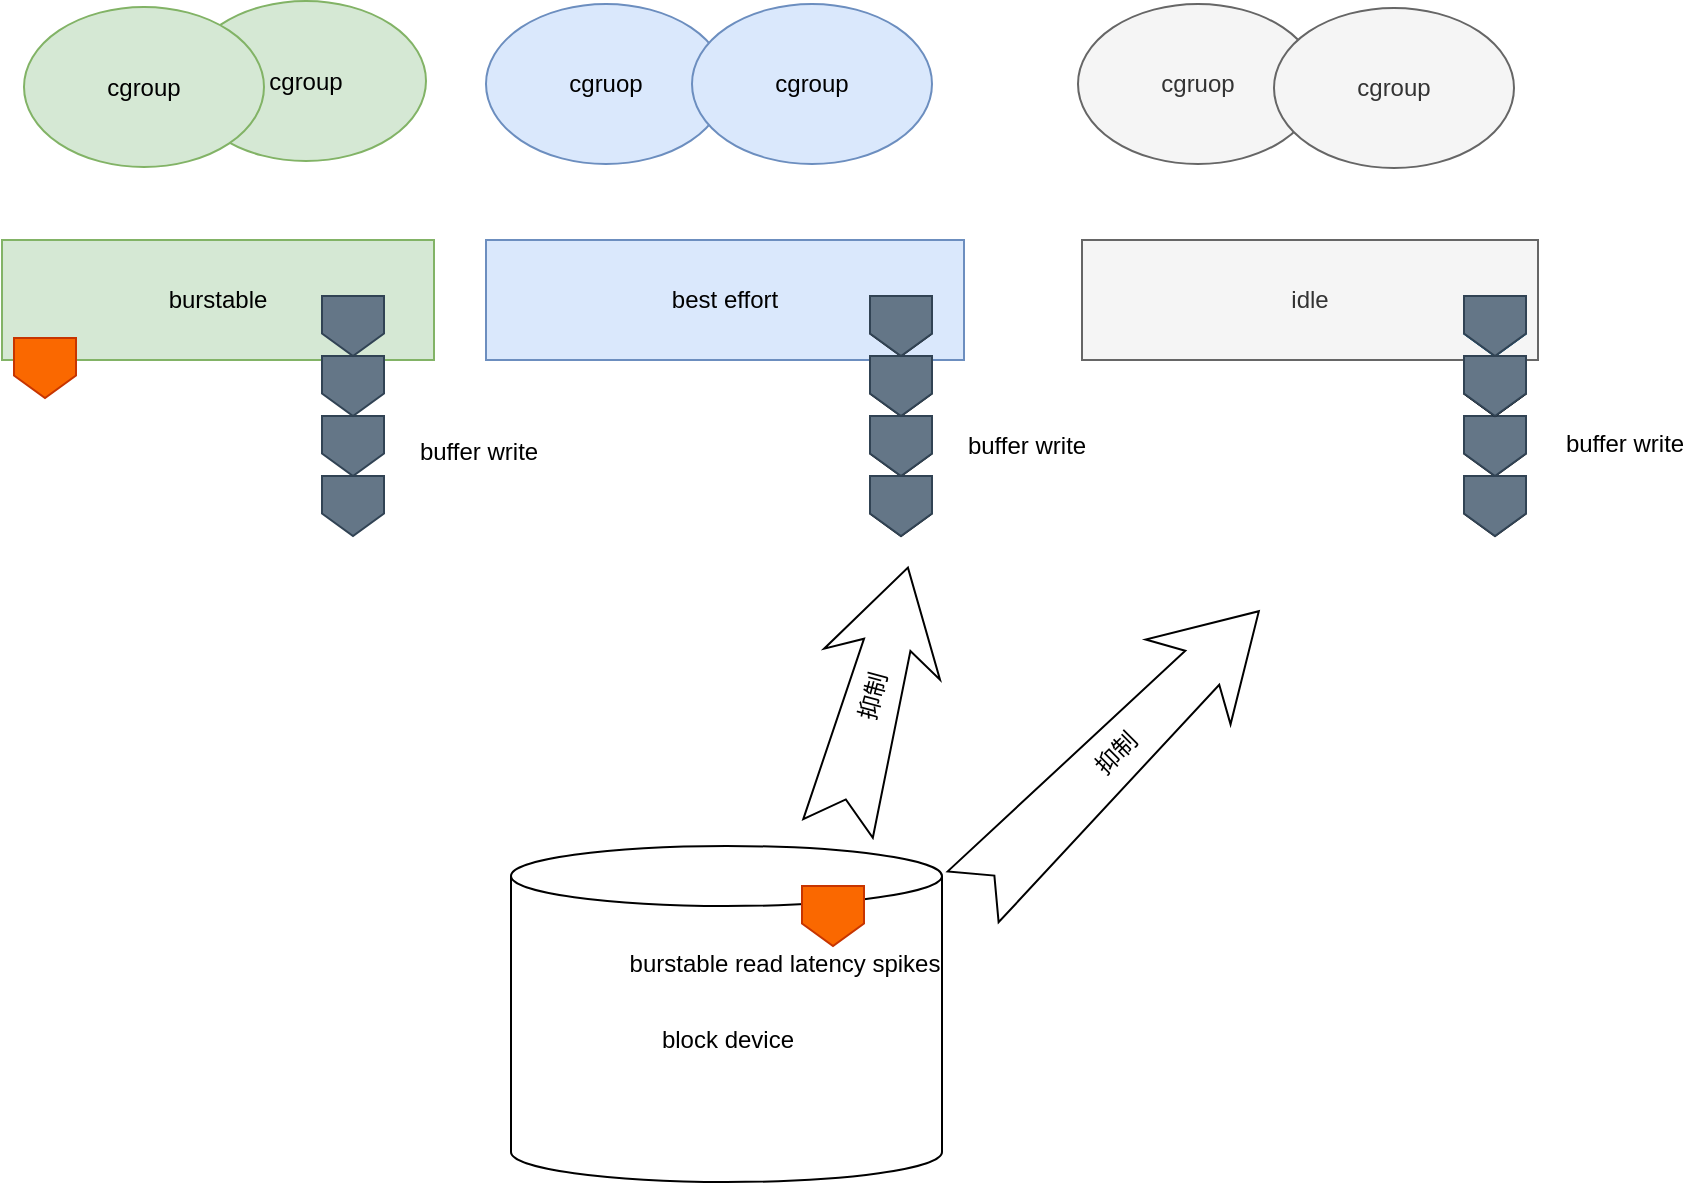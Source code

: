 <mxfile version="15.3.5" type="github"><diagram id="UTyVhxPOTciS0GnHC7vw" name="Page-1"><mxGraphModel dx="1666" dy="922" grid="0" gridSize="10" guides="1" tooltips="1" connect="1" arrows="1" fold="1" page="0" pageScale="1" pageWidth="827" pageHeight="1169" math="0" shadow="0"><root><mxCell id="0"/><mxCell id="1" parent="0"/><mxCell id="DZ9hwJMcDMUGt3pUxzF8-1" value="burstable" style="rounded=0;whiteSpace=wrap;html=1;hachureGap=4;pointerEvents=0;fillColor=#d5e8d4;strokeColor=#82b366;" vertex="1" parent="1"><mxGeometry x="81" y="325" width="216" height="60" as="geometry"/></mxCell><mxCell id="DZ9hwJMcDMUGt3pUxzF8-2" value="best effort" style="rounded=0;whiteSpace=wrap;html=1;hachureGap=4;pointerEvents=0;fillColor=#dae8fc;strokeColor=#6c8ebf;" vertex="1" parent="1"><mxGeometry x="323" y="325" width="239" height="60" as="geometry"/></mxCell><mxCell id="DZ9hwJMcDMUGt3pUxzF8-3" value="idle" style="rounded=0;whiteSpace=wrap;html=1;hachureGap=4;pointerEvents=0;fillColor=#f5f5f5;strokeColor=#666666;fontColor=#333333;" vertex="1" parent="1"><mxGeometry x="621" y="325" width="228" height="60" as="geometry"/></mxCell><mxCell id="DZ9hwJMcDMUGt3pUxzF8-6" value="cgroup" style="ellipse;whiteSpace=wrap;html=1;hachureGap=4;pointerEvents=0;fillColor=#d5e8d4;strokeColor=#82b366;" vertex="1" parent="1"><mxGeometry x="173" y="205.5" width="120" height="80" as="geometry"/></mxCell><mxCell id="DZ9hwJMcDMUGt3pUxzF8-7" value="cgruop" style="ellipse;whiteSpace=wrap;html=1;hachureGap=4;pointerEvents=0;fillColor=#dae8fc;strokeColor=#6c8ebf;" vertex="1" parent="1"><mxGeometry x="323" y="207" width="120" height="80" as="geometry"/></mxCell><mxCell id="DZ9hwJMcDMUGt3pUxzF8-8" value="cgruop" style="ellipse;whiteSpace=wrap;html=1;hachureGap=4;pointerEvents=0;fillColor=#f5f5f5;strokeColor=#666666;fontColor=#333333;" vertex="1" parent="1"><mxGeometry x="619" y="207" width="120" height="80" as="geometry"/></mxCell><mxCell id="DZ9hwJMcDMUGt3pUxzF8-10" value="cgroup" style="ellipse;whiteSpace=wrap;html=1;hachureGap=4;pointerEvents=0;fillColor=#d5e8d4;strokeColor=#82b366;" vertex="1" parent="1"><mxGeometry x="92" y="208.5" width="120" height="80" as="geometry"/></mxCell><mxCell id="DZ9hwJMcDMUGt3pUxzF8-12" value="cgroup" style="ellipse;whiteSpace=wrap;html=1;hachureGap=4;pointerEvents=0;fillColor=#dae8fc;strokeColor=#6c8ebf;" vertex="1" parent="1"><mxGeometry x="426" y="207" width="120" height="80" as="geometry"/></mxCell><mxCell id="DZ9hwJMcDMUGt3pUxzF8-13" value="cgroup" style="ellipse;whiteSpace=wrap;html=1;hachureGap=4;pointerEvents=0;fillColor=#f5f5f5;strokeColor=#666666;fontColor=#333333;" vertex="1" parent="1"><mxGeometry x="717" y="209" width="120" height="80" as="geometry"/></mxCell><mxCell id="DZ9hwJMcDMUGt3pUxzF8-15" value="block device" style="shape=cylinder3;whiteSpace=wrap;html=1;boundedLbl=1;backgroundOutline=1;size=15;hachureGap=4;pointerEvents=0;" vertex="1" parent="1"><mxGeometry x="335.5" y="628" width="215.5" height="168" as="geometry"/></mxCell><mxCell id="DZ9hwJMcDMUGt3pUxzF8-20" value="抑制" style="html=1;shadow=0;dashed=0;align=center;verticalAlign=middle;shape=mxgraph.arrows2.stylisedArrow;dy=0.6;dx=40;notch=15;feather=0.4;hachureGap=4;pointerEvents=0;rotation=-75;" vertex="1" parent="1"><mxGeometry x="449" y="524" width="135" height="60" as="geometry"/></mxCell><mxCell id="DZ9hwJMcDMUGt3pUxzF8-21" value="抑制" style="html=1;shadow=0;dashed=0;align=center;verticalAlign=middle;shape=mxgraph.arrows2.stylisedArrow;dy=0.6;dx=40;notch=15;feather=0.4;hachureGap=4;pointerEvents=0;rotation=-45;" vertex="1" parent="1"><mxGeometry x="537" y="552" width="202" height="60" as="geometry"/></mxCell><mxCell id="DZ9hwJMcDMUGt3pUxzF8-27" value="" style="group" vertex="1" connectable="0" parent="1"><mxGeometry x="241" y="353" width="602" height="120" as="geometry"/></mxCell><mxCell id="DZ9hwJMcDMUGt3pUxzF8-23" value="" style="shape=offPageConnector;whiteSpace=wrap;html=1;hachureGap=4;pointerEvents=0;fillColor=#647687;strokeColor=#314354;fontColor=#ffffff;" vertex="1" parent="DZ9hwJMcDMUGt3pUxzF8-27"><mxGeometry y="60" width="31" height="30" as="geometry"/></mxCell><mxCell id="DZ9hwJMcDMUGt3pUxzF8-24" value="" style="shape=offPageConnector;whiteSpace=wrap;html=1;hachureGap=4;pointerEvents=0;fillColor=#647687;strokeColor=#314354;fontColor=#ffffff;" vertex="1" parent="DZ9hwJMcDMUGt3pUxzF8-27"><mxGeometry y="30" width="31" height="30" as="geometry"/></mxCell><mxCell id="DZ9hwJMcDMUGt3pUxzF8-25" value="" style="shape=offPageConnector;whiteSpace=wrap;html=1;hachureGap=4;pointerEvents=0;fillColor=#647687;strokeColor=#314354;fontColor=#ffffff;" vertex="1" parent="DZ9hwJMcDMUGt3pUxzF8-27"><mxGeometry y="90" width="31" height="30" as="geometry"/></mxCell><mxCell id="DZ9hwJMcDMUGt3pUxzF8-26" value="" style="shape=offPageConnector;whiteSpace=wrap;html=1;hachureGap=4;pointerEvents=0;fillColor=#647687;strokeColor=#314354;fontColor=#ffffff;" vertex="1" parent="DZ9hwJMcDMUGt3pUxzF8-27"><mxGeometry width="31" height="30" as="geometry"/></mxCell><mxCell id="DZ9hwJMcDMUGt3pUxzF8-38" value="" style="group" vertex="1" connectable="0" parent="DZ9hwJMcDMUGt3pUxzF8-27"><mxGeometry x="571" width="31" height="120" as="geometry"/></mxCell><mxCell id="DZ9hwJMcDMUGt3pUxzF8-39" value="" style="shape=offPageConnector;whiteSpace=wrap;html=1;hachureGap=4;pointerEvents=0;" vertex="1" parent="DZ9hwJMcDMUGt3pUxzF8-38"><mxGeometry y="60" width="31" height="30" as="geometry"/></mxCell><mxCell id="DZ9hwJMcDMUGt3pUxzF8-40" value="" style="shape=offPageConnector;whiteSpace=wrap;html=1;hachureGap=4;pointerEvents=0;" vertex="1" parent="DZ9hwJMcDMUGt3pUxzF8-38"><mxGeometry y="30" width="31" height="30" as="geometry"/></mxCell><mxCell id="DZ9hwJMcDMUGt3pUxzF8-41" value="" style="shape=offPageConnector;whiteSpace=wrap;html=1;hachureGap=4;pointerEvents=0;" vertex="1" parent="DZ9hwJMcDMUGt3pUxzF8-38"><mxGeometry y="90" width="31" height="30" as="geometry"/></mxCell><mxCell id="DZ9hwJMcDMUGt3pUxzF8-42" value="" style="shape=offPageConnector;whiteSpace=wrap;html=1;hachureGap=4;pointerEvents=0;" vertex="1" parent="DZ9hwJMcDMUGt3pUxzF8-38"><mxGeometry width="31" height="30" as="geometry"/></mxCell><mxCell id="DZ9hwJMcDMUGt3pUxzF8-43" value="" style="group" vertex="1" connectable="0" parent="DZ9hwJMcDMUGt3pUxzF8-27"><mxGeometry x="274" width="31" height="120" as="geometry"/></mxCell><mxCell id="DZ9hwJMcDMUGt3pUxzF8-44" value="" style="shape=offPageConnector;whiteSpace=wrap;html=1;hachureGap=4;pointerEvents=0;" vertex="1" parent="DZ9hwJMcDMUGt3pUxzF8-43"><mxGeometry y="60" width="31" height="30" as="geometry"/></mxCell><mxCell id="DZ9hwJMcDMUGt3pUxzF8-45" value="" style="shape=offPageConnector;whiteSpace=wrap;html=1;hachureGap=4;pointerEvents=0;" vertex="1" parent="DZ9hwJMcDMUGt3pUxzF8-43"><mxGeometry y="30" width="31" height="30" as="geometry"/></mxCell><mxCell id="DZ9hwJMcDMUGt3pUxzF8-46" value="" style="shape=offPageConnector;whiteSpace=wrap;html=1;hachureGap=4;pointerEvents=0;" vertex="1" parent="DZ9hwJMcDMUGt3pUxzF8-43"><mxGeometry y="90" width="31" height="30" as="geometry"/></mxCell><mxCell id="DZ9hwJMcDMUGt3pUxzF8-47" value="" style="shape=offPageConnector;whiteSpace=wrap;html=1;hachureGap=4;pointerEvents=0;" vertex="1" parent="DZ9hwJMcDMUGt3pUxzF8-43"><mxGeometry width="31" height="30" as="geometry"/></mxCell><mxCell id="DZ9hwJMcDMUGt3pUxzF8-58" value="buffer write" style="text;html=1;align=center;verticalAlign=middle;resizable=0;points=[];autosize=1;strokeColor=none;fillColor=none;" vertex="1" parent="DZ9hwJMcDMUGt3pUxzF8-27"><mxGeometry x="317" y="66" width="69" height="18" as="geometry"/></mxCell><mxCell id="DZ9hwJMcDMUGt3pUxzF8-59" value="buffer write" style="text;html=1;align=center;verticalAlign=middle;resizable=0;points=[];autosize=1;strokeColor=none;fillColor=none;" vertex="1" parent="DZ9hwJMcDMUGt3pUxzF8-27"><mxGeometry x="43" y="69" width="69" height="18" as="geometry"/></mxCell><mxCell id="DZ9hwJMcDMUGt3pUxzF8-28" value="" style="group" vertex="1" connectable="0" parent="1"><mxGeometry x="515" y="353" width="31" height="120" as="geometry"/></mxCell><mxCell id="DZ9hwJMcDMUGt3pUxzF8-29" value="" style="shape=offPageConnector;whiteSpace=wrap;html=1;hachureGap=4;pointerEvents=0;fillColor=#647687;strokeColor=#314354;fontColor=#ffffff;" vertex="1" parent="DZ9hwJMcDMUGt3pUxzF8-28"><mxGeometry y="60" width="31" height="30" as="geometry"/></mxCell><mxCell id="DZ9hwJMcDMUGt3pUxzF8-30" value="" style="shape=offPageConnector;whiteSpace=wrap;html=1;hachureGap=4;pointerEvents=0;fillColor=#647687;strokeColor=#314354;fontColor=#ffffff;" vertex="1" parent="DZ9hwJMcDMUGt3pUxzF8-28"><mxGeometry y="30" width="31" height="30" as="geometry"/></mxCell><mxCell id="DZ9hwJMcDMUGt3pUxzF8-31" value="" style="shape=offPageConnector;whiteSpace=wrap;html=1;hachureGap=4;pointerEvents=0;fillColor=#647687;strokeColor=#314354;fontColor=#ffffff;" vertex="1" parent="DZ9hwJMcDMUGt3pUxzF8-28"><mxGeometry y="90" width="31" height="30" as="geometry"/></mxCell><mxCell id="DZ9hwJMcDMUGt3pUxzF8-32" value="" style="shape=offPageConnector;whiteSpace=wrap;html=1;hachureGap=4;pointerEvents=0;fillColor=#647687;strokeColor=#314354;fontColor=#ffffff;" vertex="1" parent="DZ9hwJMcDMUGt3pUxzF8-28"><mxGeometry width="31" height="30" as="geometry"/></mxCell><mxCell id="DZ9hwJMcDMUGt3pUxzF8-33" value="" style="group" vertex="1" connectable="0" parent="1"><mxGeometry x="812" y="353" width="31" height="120" as="geometry"/></mxCell><mxCell id="DZ9hwJMcDMUGt3pUxzF8-34" value="" style="shape=offPageConnector;whiteSpace=wrap;html=1;hachureGap=4;pointerEvents=0;fillColor=#647687;strokeColor=#314354;fontColor=#ffffff;" vertex="1" parent="DZ9hwJMcDMUGt3pUxzF8-33"><mxGeometry y="60" width="31" height="30" as="geometry"/></mxCell><mxCell id="DZ9hwJMcDMUGt3pUxzF8-35" value="" style="shape=offPageConnector;whiteSpace=wrap;html=1;hachureGap=4;pointerEvents=0;" vertex="1" parent="DZ9hwJMcDMUGt3pUxzF8-33"><mxGeometry y="30" width="31" height="30" as="geometry"/></mxCell><mxCell id="DZ9hwJMcDMUGt3pUxzF8-36" value="" style="shape=offPageConnector;whiteSpace=wrap;html=1;hachureGap=4;pointerEvents=0;fillColor=#647687;strokeColor=#314354;fontColor=#ffffff;" vertex="1" parent="DZ9hwJMcDMUGt3pUxzF8-33"><mxGeometry y="90" width="31" height="30" as="geometry"/></mxCell><mxCell id="DZ9hwJMcDMUGt3pUxzF8-37" value="" style="shape=offPageConnector;whiteSpace=wrap;html=1;hachureGap=4;pointerEvents=0;fillColor=#1ba1e2;strokeColor=#006EAF;fontColor=#ffffff;" vertex="1" parent="DZ9hwJMcDMUGt3pUxzF8-33"><mxGeometry width="31" height="30" as="geometry"/></mxCell><mxCell id="DZ9hwJMcDMUGt3pUxzF8-48" value="" style="shape=offPageConnector;whiteSpace=wrap;html=1;hachureGap=4;pointerEvents=0;fillColor=#647687;strokeColor=#314354;fontColor=#ffffff;" vertex="1" parent="DZ9hwJMcDMUGt3pUxzF8-33"><mxGeometry width="31" height="30" as="geometry"/></mxCell><mxCell id="DZ9hwJMcDMUGt3pUxzF8-49" value="" style="shape=offPageConnector;whiteSpace=wrap;html=1;hachureGap=4;pointerEvents=0;fillColor=#647687;strokeColor=#314354;fontColor=#ffffff;" vertex="1" parent="DZ9hwJMcDMUGt3pUxzF8-33"><mxGeometry y="30" width="31" height="30" as="geometry"/></mxCell><mxCell id="DZ9hwJMcDMUGt3pUxzF8-57" value="buffer write" style="text;html=1;align=center;verticalAlign=middle;resizable=0;points=[];autosize=1;strokeColor=none;fillColor=none;" vertex="1" parent="1"><mxGeometry x="857" y="418" width="69" height="18" as="geometry"/></mxCell><mxCell id="DZ9hwJMcDMUGt3pUxzF8-60" value="" style="shape=offPageConnector;whiteSpace=wrap;html=1;hachureGap=4;pointerEvents=0;fillColor=#fa6800;strokeColor=#C73500;fontColor=#000000;" vertex="1" parent="1"><mxGeometry x="87" y="374" width="31" height="30" as="geometry"/></mxCell><mxCell id="DZ9hwJMcDMUGt3pUxzF8-61" value="" style="shape=offPageConnector;whiteSpace=wrap;html=1;hachureGap=4;pointerEvents=0;fillColor=#fa6800;strokeColor=#C73500;fontColor=#000000;" vertex="1" parent="1"><mxGeometry x="481" y="648" width="31" height="30" as="geometry"/></mxCell><mxCell id="DZ9hwJMcDMUGt3pUxzF8-62" value="&lt;span&gt;burstable read latency spikes&lt;/span&gt;" style="text;html=1;align=center;verticalAlign=middle;resizable=0;points=[];autosize=1;strokeColor=none;fillColor=none;" vertex="1" parent="1"><mxGeometry x="389" y="678" width="165" height="18" as="geometry"/></mxCell></root></mxGraphModel></diagram></mxfile>
